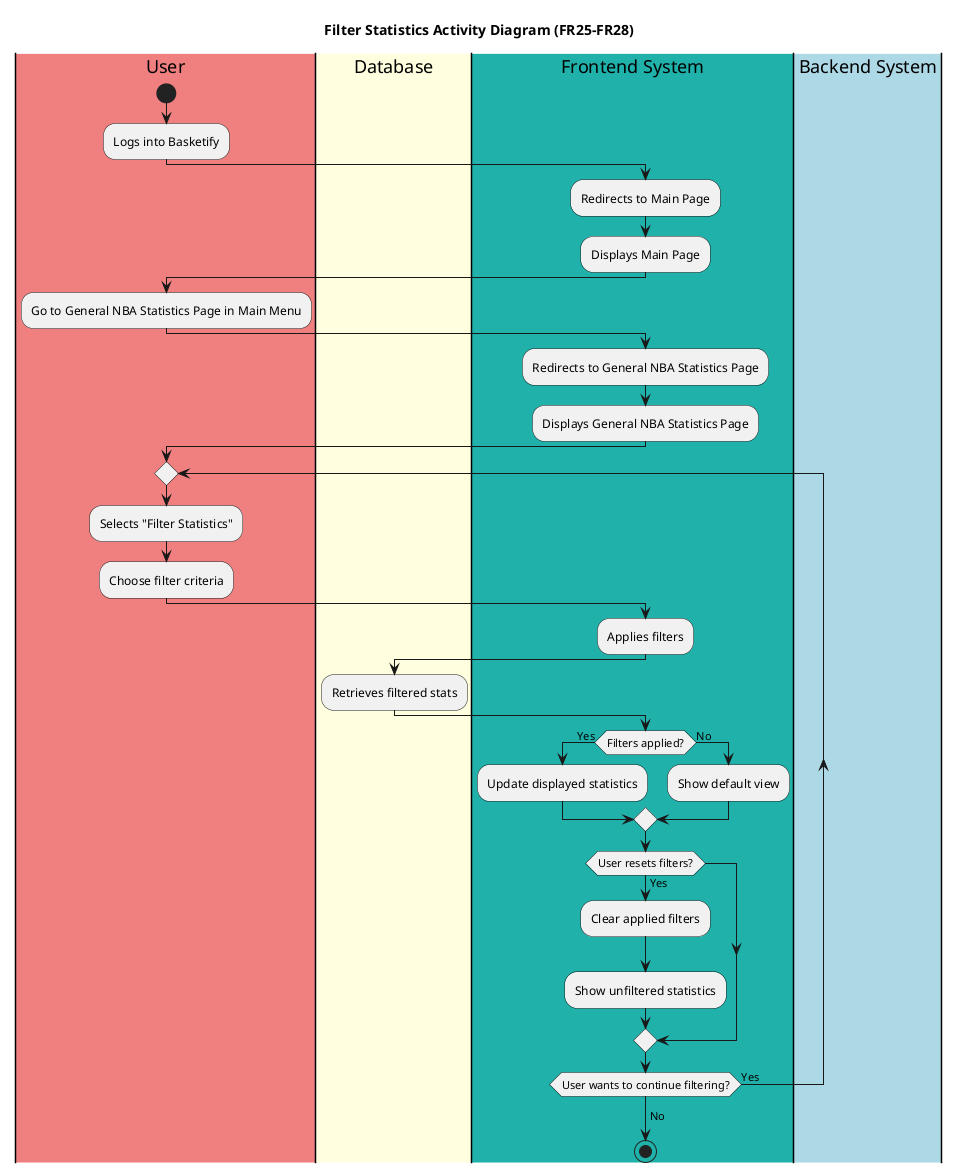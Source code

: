 @startuml StatisticsFiltering
title Filter Statistics Activity Diagram (FR25-FR28)
|#LightCoral|User|
|#LightYellow|Database|
|#LightSeaGreen|Frontend System|
|#LightBlue|Backend System|
|User|
start
:Logs into Basketify;
|Frontend System|
:Redirects to Main Page;
:Displays Main Page;
|User|
:Go to General NBA Statistics Page in Main Menu;
|Frontend System|
:Redirects to General NBA Statistics Page;
:Displays General NBA Statistics Page;
|User|
repeat
:Selects "Filter Statistics";
:Choose filter criteria;

|Frontend System|
:Applies filters;
|Database|
:Retrieves filtered stats;

|Frontend System|
if (Filters applied?) then (Yes)
    :Update displayed statistics;
else (No)
    :Show default view;
endif

if (User resets filters?) then (Yes)
    |Frontend System|
    :Clear applied filters;
    :Show unfiltered statistics;
endif
repeat while (User wants to continue filtering?) is (Yes)
->No;
stop
@enduml